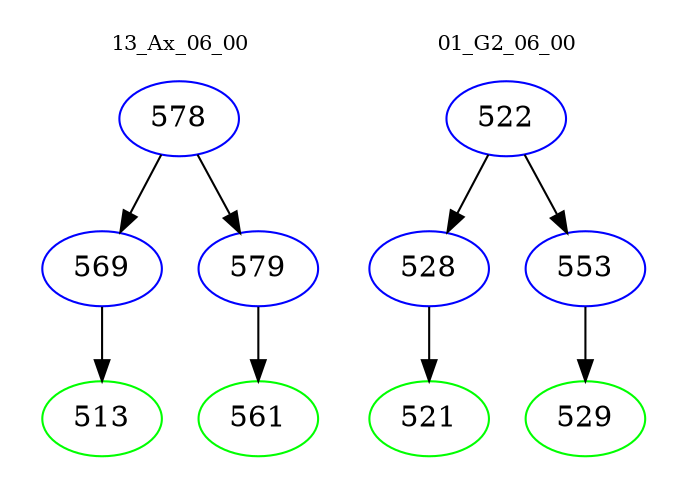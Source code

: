 digraph{
subgraph cluster_0 {
color = white
label = "13_Ax_06_00";
fontsize=10;
T0_578 [label="578", color="blue"]
T0_578 -> T0_569 [color="black"]
T0_569 [label="569", color="blue"]
T0_569 -> T0_513 [color="black"]
T0_513 [label="513", color="green"]
T0_578 -> T0_579 [color="black"]
T0_579 [label="579", color="blue"]
T0_579 -> T0_561 [color="black"]
T0_561 [label="561", color="green"]
}
subgraph cluster_1 {
color = white
label = "01_G2_06_00";
fontsize=10;
T1_522 [label="522", color="blue"]
T1_522 -> T1_528 [color="black"]
T1_528 [label="528", color="blue"]
T1_528 -> T1_521 [color="black"]
T1_521 [label="521", color="green"]
T1_522 -> T1_553 [color="black"]
T1_553 [label="553", color="blue"]
T1_553 -> T1_529 [color="black"]
T1_529 [label="529", color="green"]
}
}
